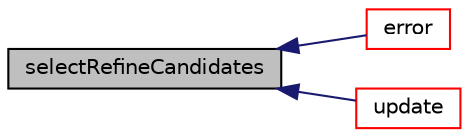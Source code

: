 digraph "selectRefineCandidates"
{
  bgcolor="transparent";
  edge [fontname="Helvetica",fontsize="10",labelfontname="Helvetica",labelfontsize="10"];
  node [fontname="Helvetica",fontsize="10",shape=record];
  rankdir="LR";
  Node1 [label="selectRefineCandidates",height=0.2,width=0.4,color="black", fillcolor="grey75", style="filled", fontcolor="black"];
  Node1 -> Node2 [dir="back",color="midnightblue",fontsize="10",style="solid",fontname="Helvetica"];
  Node2 [label="error",height=0.2,width=0.4,color="red",URL="$a00605.html#a0192bd225ac45527ec5a27cd4b043f3a"];
  Node1 -> Node3 [dir="back",color="midnightblue",fontsize="10",style="solid",fontname="Helvetica"];
  Node3 [label="update",height=0.2,width=0.4,color="red",URL="$a00605.html#aa2aac016e2bf7b5bd2b271786c2791aa",tooltip="Update the mesh for both mesh motion and topology change. "];
}
